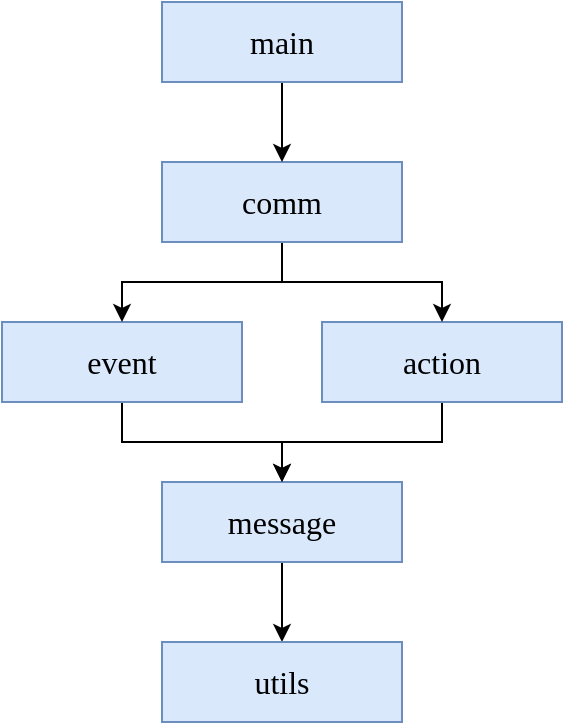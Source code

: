 <mxfile>
    <diagram id="CyFXzlX_l2sc5J9pu1Rw" name="第 1 页">
        <mxGraphModel dx="672" dy="429" grid="1" gridSize="10" guides="1" tooltips="1" connect="1" arrows="1" fold="1" page="1" pageScale="1" pageWidth="827" pageHeight="1169" math="0" shadow="0">
            <root>
                <mxCell id="0"/>
                <mxCell id="1" parent="0"/>
                <mxCell id="20" style="edgeStyle=orthogonalEdgeStyle;rounded=0;orthogonalLoop=1;jettySize=auto;html=1;exitX=0.5;exitY=1;exitDx=0;exitDy=0;entryX=0.5;entryY=0;entryDx=0;entryDy=0;" edge="1" parent="1" source="3" target="19">
                    <mxGeometry relative="1" as="geometry"/>
                </mxCell>
                <mxCell id="3" value="message" style="rounded=0;whiteSpace=wrap;html=1;fillColor=#dae8fc;strokeColor=#6c8ebf;fontSize=16;fontFamily=Menlo;" parent="1" vertex="1">
                    <mxGeometry x="230" y="360" width="120" height="40" as="geometry"/>
                </mxCell>
                <mxCell id="5" style="edgeStyle=orthogonalEdgeStyle;rounded=0;orthogonalLoop=1;jettySize=auto;html=1;exitX=0.5;exitY=1;exitDx=0;exitDy=0;entryX=0.5;entryY=0;entryDx=0;entryDy=0;fontFamily=Menlo;fontSize=16;" parent="1" source="4" target="3" edge="1">
                    <mxGeometry relative="1" as="geometry"/>
                </mxCell>
                <mxCell id="4" value="event" style="rounded=0;whiteSpace=wrap;html=1;fillColor=#dae8fc;strokeColor=#6c8ebf;fontSize=16;fontFamily=Menlo;" parent="1" vertex="1">
                    <mxGeometry x="150" y="280" width="120" height="40" as="geometry"/>
                </mxCell>
                <mxCell id="18" style="edgeStyle=orthogonalEdgeStyle;rounded=0;orthogonalLoop=1;jettySize=auto;html=1;exitX=0.5;exitY=1;exitDx=0;exitDy=0;entryX=0.5;entryY=0;entryDx=0;entryDy=0;fontFamily=Menlo;fontSize=16;" parent="1" source="6" target="3" edge="1">
                    <mxGeometry relative="1" as="geometry"/>
                </mxCell>
                <mxCell id="6" value="action" style="rounded=0;whiteSpace=wrap;html=1;fillColor=#dae8fc;strokeColor=#6c8ebf;fontSize=16;fontFamily=Menlo;" parent="1" vertex="1">
                    <mxGeometry x="310" y="280" width="120" height="40" as="geometry"/>
                </mxCell>
                <mxCell id="8" style="edgeStyle=orthogonalEdgeStyle;rounded=0;orthogonalLoop=1;jettySize=auto;html=1;exitX=0.5;exitY=1;exitDx=0;exitDy=0;entryX=0.5;entryY=0;entryDx=0;entryDy=0;fontFamily=Menlo;fontSize=16;" parent="1" source="7" target="4" edge="1">
                    <mxGeometry relative="1" as="geometry"/>
                </mxCell>
                <mxCell id="9" style="edgeStyle=orthogonalEdgeStyle;rounded=0;orthogonalLoop=1;jettySize=auto;html=1;exitX=0.5;exitY=1;exitDx=0;exitDy=0;entryX=0.5;entryY=0;entryDx=0;entryDy=0;fontFamily=Menlo;fontSize=16;" parent="1" source="7" target="6" edge="1">
                    <mxGeometry relative="1" as="geometry"/>
                </mxCell>
                <mxCell id="7" value="comm" style="rounded=0;whiteSpace=wrap;html=1;fillColor=#dae8fc;strokeColor=#6c8ebf;fontSize=16;fontFamily=Menlo;" parent="1" vertex="1">
                    <mxGeometry x="230" y="200" width="120" height="40" as="geometry"/>
                </mxCell>
                <mxCell id="17" style="edgeStyle=orthogonalEdgeStyle;rounded=0;orthogonalLoop=1;jettySize=auto;html=1;exitX=0.5;exitY=1;exitDx=0;exitDy=0;entryX=0.5;entryY=0;entryDx=0;entryDy=0;fontFamily=Menlo;fontSize=16;" parent="1" source="10" target="7" edge="1">
                    <mxGeometry relative="1" as="geometry"/>
                </mxCell>
                <mxCell id="10" value="main" style="rounded=0;whiteSpace=wrap;html=1;fillColor=#dae8fc;strokeColor=#6c8ebf;fontSize=16;fontFamily=Menlo;" parent="1" vertex="1">
                    <mxGeometry x="230" y="120" width="120" height="40" as="geometry"/>
                </mxCell>
                <mxCell id="19" value="utils" style="rounded=0;whiteSpace=wrap;html=1;fillColor=#dae8fc;strokeColor=#6c8ebf;fontSize=16;fontFamily=Menlo;" vertex="1" parent="1">
                    <mxGeometry x="230" y="440" width="120" height="40" as="geometry"/>
                </mxCell>
            </root>
        </mxGraphModel>
    </diagram>
</mxfile>